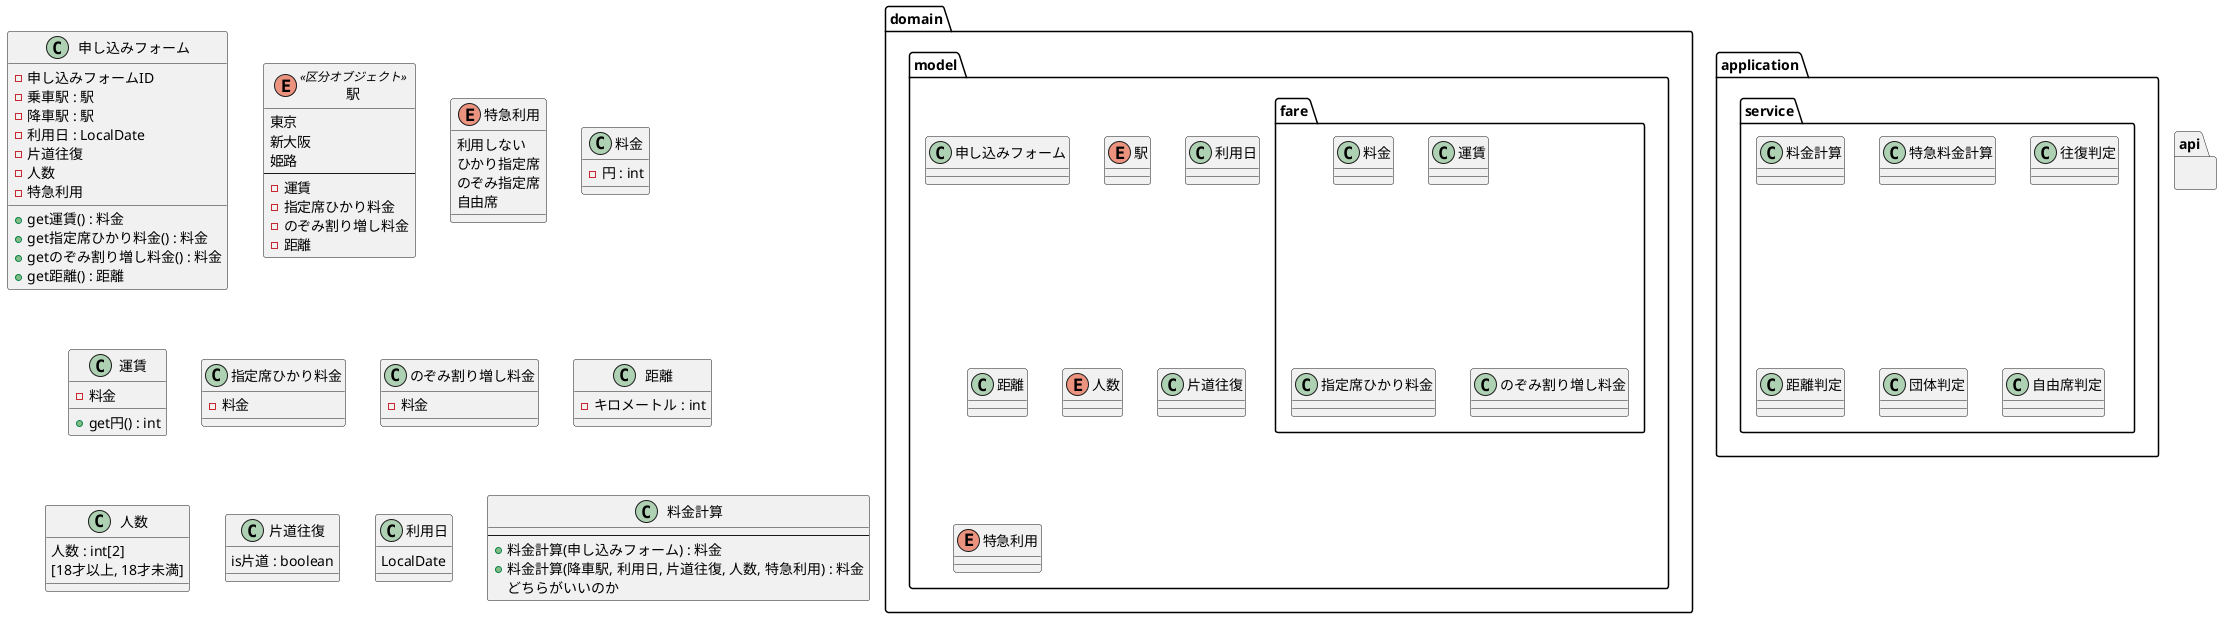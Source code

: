 @startuml

package domain {
    package model {

        class 申し込みフォーム
        enum 駅
        package fare {
            class 料金
            class 運賃
            class 指定席ひかり料金
            class のぞみ割り増し料金
        }
        class 利用日
        class 距離
        enum 人数
        class 片道往復
        enum 特急利用
    }

}

package application {
    package service {
        class 料金計算
        class 特急料金計算

        class 往復判定
        class 距離判定
        class 団体判定
        class 自由席判定
    }
}

package api {
}

class 申し込みフォーム {
    - 申し込みフォームID
    - 乗車駅 : 駅
    - 降車駅 : 駅
    - 利用日 : LocalDate
    - 片道往復
    - 人数
    - 特急利用

    + get運賃() : 料金
    + get指定席ひかり料金() : 料金
    + getのぞみ割り増し料金() : 料金
    + get距離() : 距離
}
enum 駅 <<区分オブジェクト>> {
    東京
    新大阪
    姫路
    --
    - 運賃
    - 指定席ひかり料金
    - のぞみ割り増し料金
    - 距離
}
enum 特急利用 {
    利用しない
    ひかり指定席
    のぞみ指定席
    自由席
}
class 料金 {
    - 円 : int
}
class 運賃 {
    - 料金

    + get円() : int
}
class 指定席ひかり料金 {
    - 料金
}
class のぞみ割り増し料金 {
    - 料金
}
class 距離 {
    - キロメートル : int
}
class 人数 {
    人数 : int[2]
    [18才以上, 18才未満]
}
class 片道往復 {
    is片道 : boolean
}
class 利用日 {
    LocalDate
}

class 料金計算 {
    --
    + 料金計算(申し込みフォーム) : 料金
    + 料金計算(降車駅, 利用日, 片道往復, 人数, 特急利用) : 料金
    どちらがいいのか
}

@enduml